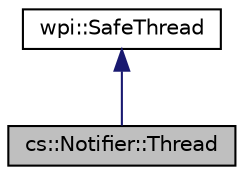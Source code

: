 digraph "cs::Notifier::Thread"
{
  edge [fontname="Helvetica",fontsize="10",labelfontname="Helvetica",labelfontsize="10"];
  node [fontname="Helvetica",fontsize="10",shape=record];
  Node1 [label="cs::Notifier::Thread",height=0.2,width=0.4,color="black", fillcolor="grey75", style="filled", fontcolor="black"];
  Node2 -> Node1 [dir="back",color="midnightblue",fontsize="10",style="solid",fontname="Helvetica"];
  Node2 [label="wpi::SafeThread",height=0.2,width=0.4,color="black", fillcolor="white", style="filled",URL="$classwpi_1_1SafeThread.html"];
}
